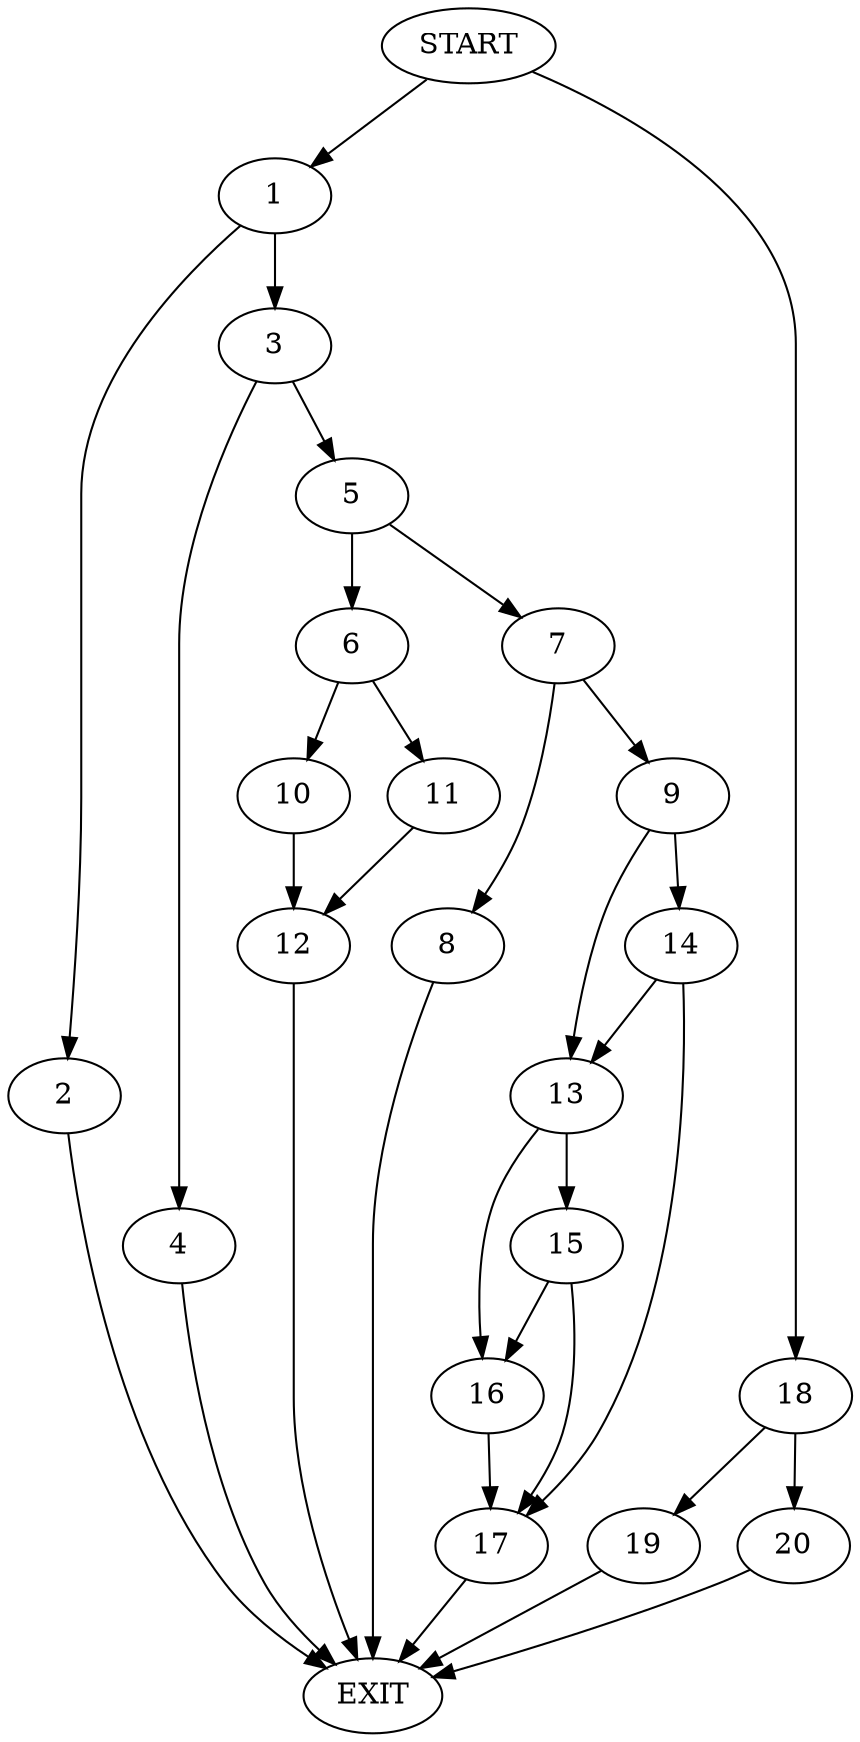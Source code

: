 digraph {
0 [label="START"]
21 [label="EXIT"]
0 -> 1
1 -> 2
1 -> 3
2 -> 21
3 -> 4
3 -> 5
5 -> 6
5 -> 7
4 -> 21
7 -> 8
7 -> 9
6 -> 10
6 -> 11
10 -> 12
11 -> 12
12 -> 21
8 -> 21
9 -> 13
9 -> 14
13 -> 15
13 -> 16
14 -> 13
14 -> 17
17 -> 21
15 -> 17
15 -> 16
16 -> 17
0 -> 18
18 -> 19
18 -> 20
19 -> 21
20 -> 21
}
